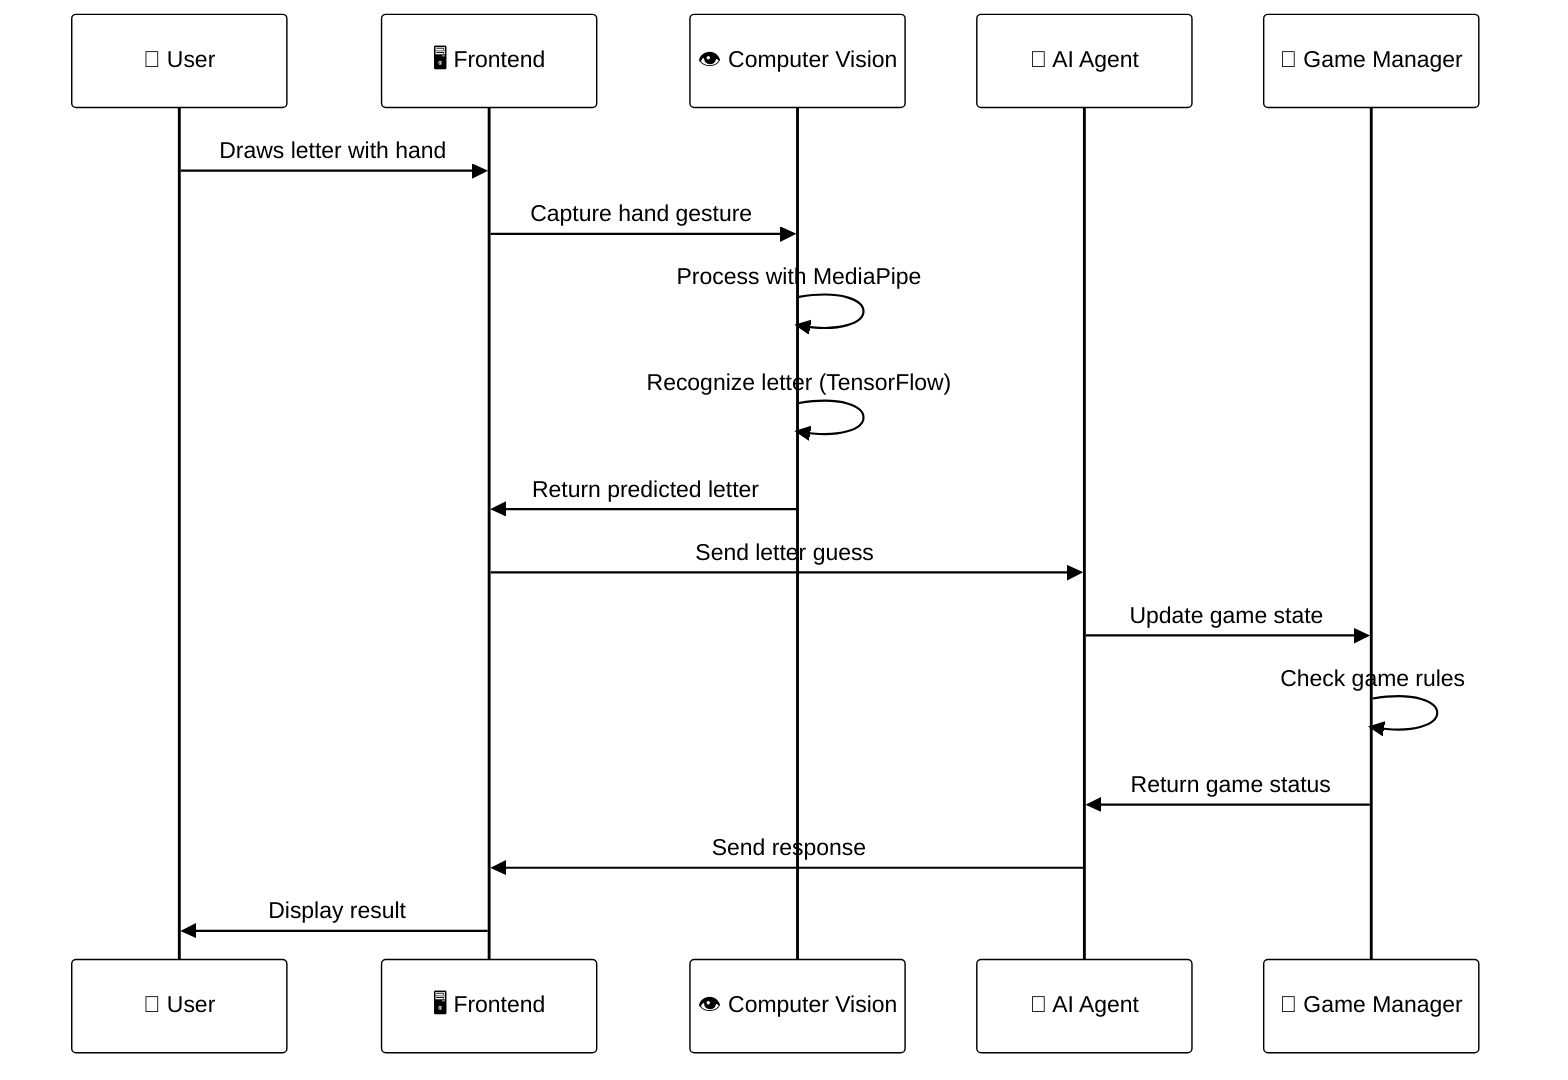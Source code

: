 %%{init: {'theme':'base', 'themeVariables': {'primaryColor': '#ffffff', 'primaryTextColor': '#000000', 'primaryBorderColor': '#000000', 'lineColor': '#000000'}}}%%
sequenceDiagram
    participant U as 👤 User
    participant UI as 🖥️ Frontend
    participant CV as 👁️ Computer Vision
    participant AI as 🤖 AI Agent
    participant GM as 🎯 Game Manager
    
    U->>UI: Draws letter with hand
    UI->>CV: Capture hand gesture
    CV->>CV: Process with MediaPipe
    CV->>CV: Recognize letter (TensorFlow)
    CV->>UI: Return predicted letter
    UI->>AI: Send letter guess
    AI->>GM: Update game state
    GM->>GM: Check game rules
    GM->>AI: Return game status
    AI->>UI: Send response
    UI->>U: Display result